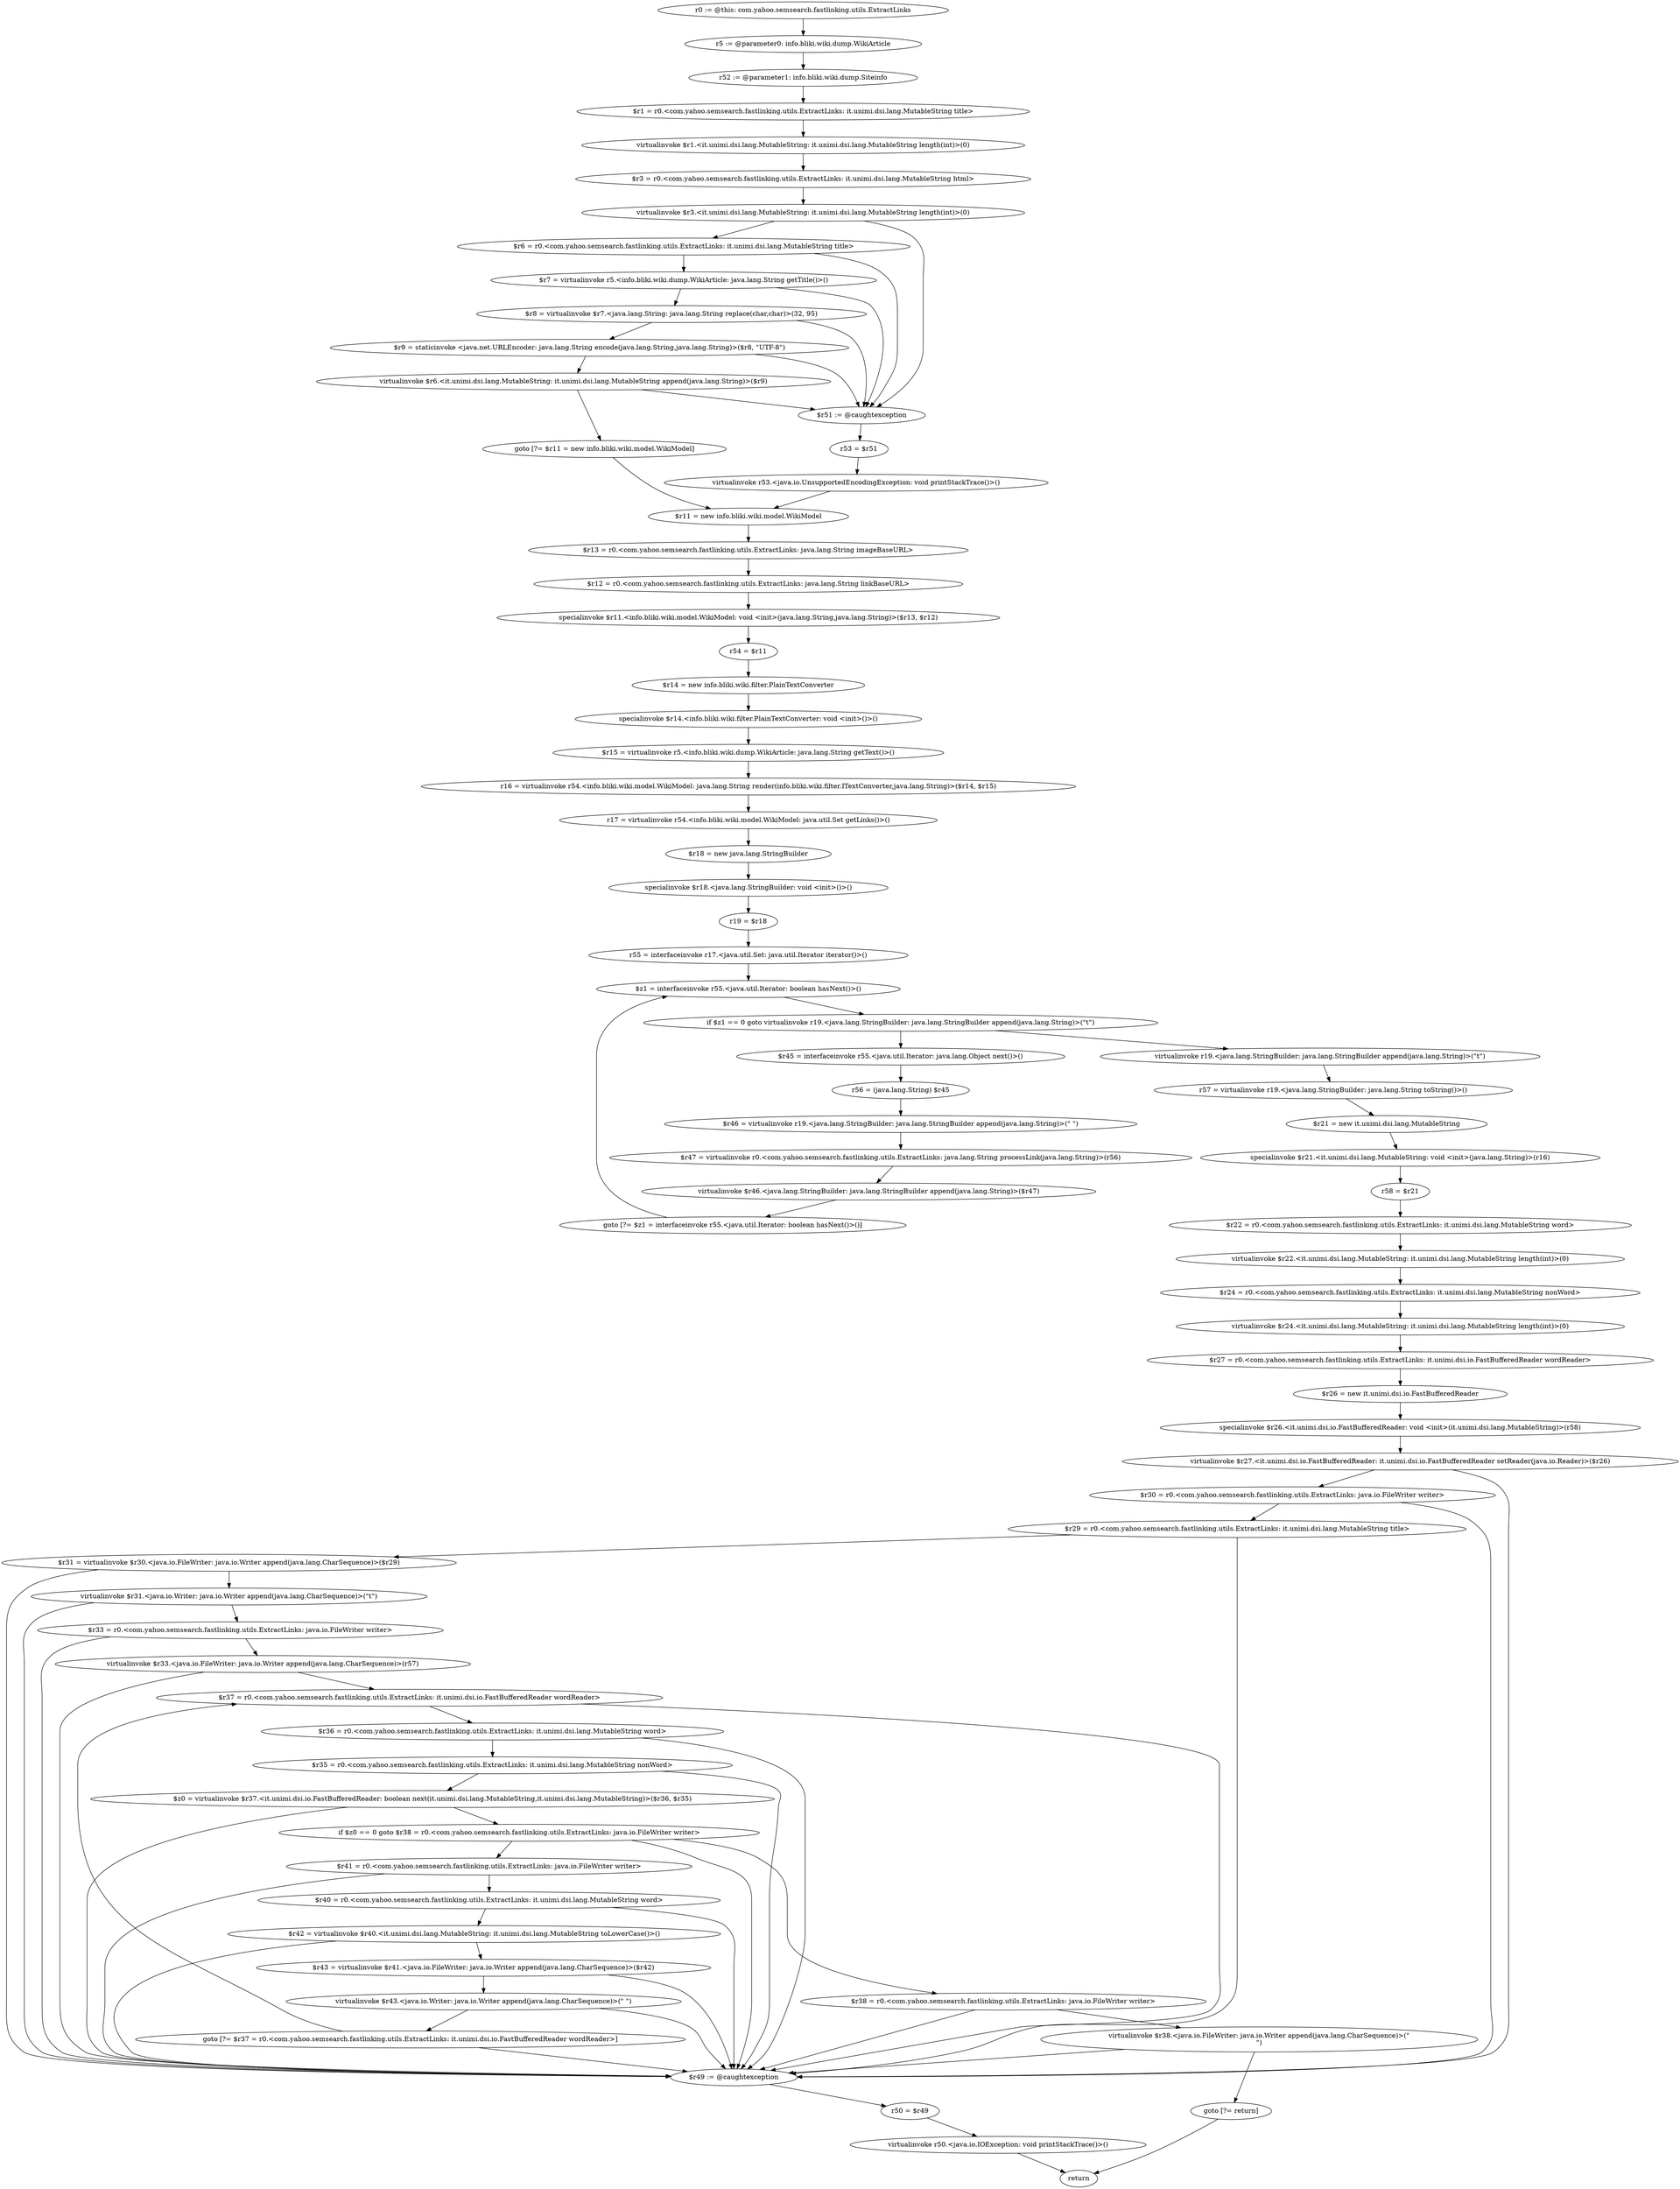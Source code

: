 digraph "unitGraph" {
    "r0 := @this: com.yahoo.semsearch.fastlinking.utils.ExtractLinks"
    "r5 := @parameter0: info.bliki.wiki.dump.WikiArticle"
    "r52 := @parameter1: info.bliki.wiki.dump.Siteinfo"
    "$r1 = r0.<com.yahoo.semsearch.fastlinking.utils.ExtractLinks: it.unimi.dsi.lang.MutableString title>"
    "virtualinvoke $r1.<it.unimi.dsi.lang.MutableString: it.unimi.dsi.lang.MutableString length(int)>(0)"
    "$r3 = r0.<com.yahoo.semsearch.fastlinking.utils.ExtractLinks: it.unimi.dsi.lang.MutableString html>"
    "virtualinvoke $r3.<it.unimi.dsi.lang.MutableString: it.unimi.dsi.lang.MutableString length(int)>(0)"
    "$r6 = r0.<com.yahoo.semsearch.fastlinking.utils.ExtractLinks: it.unimi.dsi.lang.MutableString title>"
    "$r7 = virtualinvoke r5.<info.bliki.wiki.dump.WikiArticle: java.lang.String getTitle()>()"
    "$r8 = virtualinvoke $r7.<java.lang.String: java.lang.String replace(char,char)>(32, 95)"
    "$r9 = staticinvoke <java.net.URLEncoder: java.lang.String encode(java.lang.String,java.lang.String)>($r8, \"UTF-8\")"
    "virtualinvoke $r6.<it.unimi.dsi.lang.MutableString: it.unimi.dsi.lang.MutableString append(java.lang.String)>($r9)"
    "goto [?= $r11 = new info.bliki.wiki.model.WikiModel]"
    "$r51 := @caughtexception"
    "r53 = $r51"
    "virtualinvoke r53.<java.io.UnsupportedEncodingException: void printStackTrace()>()"
    "$r11 = new info.bliki.wiki.model.WikiModel"
    "$r13 = r0.<com.yahoo.semsearch.fastlinking.utils.ExtractLinks: java.lang.String imageBaseURL>"
    "$r12 = r0.<com.yahoo.semsearch.fastlinking.utils.ExtractLinks: java.lang.String linkBaseURL>"
    "specialinvoke $r11.<info.bliki.wiki.model.WikiModel: void <init>(java.lang.String,java.lang.String)>($r13, $r12)"
    "r54 = $r11"
    "$r14 = new info.bliki.wiki.filter.PlainTextConverter"
    "specialinvoke $r14.<info.bliki.wiki.filter.PlainTextConverter: void <init>()>()"
    "$r15 = virtualinvoke r5.<info.bliki.wiki.dump.WikiArticle: java.lang.String getText()>()"
    "r16 = virtualinvoke r54.<info.bliki.wiki.model.WikiModel: java.lang.String render(info.bliki.wiki.filter.ITextConverter,java.lang.String)>($r14, $r15)"
    "r17 = virtualinvoke r54.<info.bliki.wiki.model.WikiModel: java.util.Set getLinks()>()"
    "$r18 = new java.lang.StringBuilder"
    "specialinvoke $r18.<java.lang.StringBuilder: void <init>()>()"
    "r19 = $r18"
    "r55 = interfaceinvoke r17.<java.util.Set: java.util.Iterator iterator()>()"
    "$z1 = interfaceinvoke r55.<java.util.Iterator: boolean hasNext()>()"
    "if $z1 == 0 goto virtualinvoke r19.<java.lang.StringBuilder: java.lang.StringBuilder append(java.lang.String)>(\"\t\")"
    "$r45 = interfaceinvoke r55.<java.util.Iterator: java.lang.Object next()>()"
    "r56 = (java.lang.String) $r45"
    "$r46 = virtualinvoke r19.<java.lang.StringBuilder: java.lang.StringBuilder append(java.lang.String)>(\" \")"
    "$r47 = virtualinvoke r0.<com.yahoo.semsearch.fastlinking.utils.ExtractLinks: java.lang.String processLink(java.lang.String)>(r56)"
    "virtualinvoke $r46.<java.lang.StringBuilder: java.lang.StringBuilder append(java.lang.String)>($r47)"
    "goto [?= $z1 = interfaceinvoke r55.<java.util.Iterator: boolean hasNext()>()]"
    "virtualinvoke r19.<java.lang.StringBuilder: java.lang.StringBuilder append(java.lang.String)>(\"\t\")"
    "r57 = virtualinvoke r19.<java.lang.StringBuilder: java.lang.String toString()>()"
    "$r21 = new it.unimi.dsi.lang.MutableString"
    "specialinvoke $r21.<it.unimi.dsi.lang.MutableString: void <init>(java.lang.String)>(r16)"
    "r58 = $r21"
    "$r22 = r0.<com.yahoo.semsearch.fastlinking.utils.ExtractLinks: it.unimi.dsi.lang.MutableString word>"
    "virtualinvoke $r22.<it.unimi.dsi.lang.MutableString: it.unimi.dsi.lang.MutableString length(int)>(0)"
    "$r24 = r0.<com.yahoo.semsearch.fastlinking.utils.ExtractLinks: it.unimi.dsi.lang.MutableString nonWord>"
    "virtualinvoke $r24.<it.unimi.dsi.lang.MutableString: it.unimi.dsi.lang.MutableString length(int)>(0)"
    "$r27 = r0.<com.yahoo.semsearch.fastlinking.utils.ExtractLinks: it.unimi.dsi.io.FastBufferedReader wordReader>"
    "$r26 = new it.unimi.dsi.io.FastBufferedReader"
    "specialinvoke $r26.<it.unimi.dsi.io.FastBufferedReader: void <init>(it.unimi.dsi.lang.MutableString)>(r58)"
    "virtualinvoke $r27.<it.unimi.dsi.io.FastBufferedReader: it.unimi.dsi.io.FastBufferedReader setReader(java.io.Reader)>($r26)"
    "$r30 = r0.<com.yahoo.semsearch.fastlinking.utils.ExtractLinks: java.io.FileWriter writer>"
    "$r29 = r0.<com.yahoo.semsearch.fastlinking.utils.ExtractLinks: it.unimi.dsi.lang.MutableString title>"
    "$r31 = virtualinvoke $r30.<java.io.FileWriter: java.io.Writer append(java.lang.CharSequence)>($r29)"
    "virtualinvoke $r31.<java.io.Writer: java.io.Writer append(java.lang.CharSequence)>(\"\t\")"
    "$r33 = r0.<com.yahoo.semsearch.fastlinking.utils.ExtractLinks: java.io.FileWriter writer>"
    "virtualinvoke $r33.<java.io.FileWriter: java.io.Writer append(java.lang.CharSequence)>(r57)"
    "$r37 = r0.<com.yahoo.semsearch.fastlinking.utils.ExtractLinks: it.unimi.dsi.io.FastBufferedReader wordReader>"
    "$r36 = r0.<com.yahoo.semsearch.fastlinking.utils.ExtractLinks: it.unimi.dsi.lang.MutableString word>"
    "$r35 = r0.<com.yahoo.semsearch.fastlinking.utils.ExtractLinks: it.unimi.dsi.lang.MutableString nonWord>"
    "$z0 = virtualinvoke $r37.<it.unimi.dsi.io.FastBufferedReader: boolean next(it.unimi.dsi.lang.MutableString,it.unimi.dsi.lang.MutableString)>($r36, $r35)"
    "if $z0 == 0 goto $r38 = r0.<com.yahoo.semsearch.fastlinking.utils.ExtractLinks: java.io.FileWriter writer>"
    "$r41 = r0.<com.yahoo.semsearch.fastlinking.utils.ExtractLinks: java.io.FileWriter writer>"
    "$r40 = r0.<com.yahoo.semsearch.fastlinking.utils.ExtractLinks: it.unimi.dsi.lang.MutableString word>"
    "$r42 = virtualinvoke $r40.<it.unimi.dsi.lang.MutableString: it.unimi.dsi.lang.MutableString toLowerCase()>()"
    "$r43 = virtualinvoke $r41.<java.io.FileWriter: java.io.Writer append(java.lang.CharSequence)>($r42)"
    "virtualinvoke $r43.<java.io.Writer: java.io.Writer append(java.lang.CharSequence)>(\" \")"
    "goto [?= $r37 = r0.<com.yahoo.semsearch.fastlinking.utils.ExtractLinks: it.unimi.dsi.io.FastBufferedReader wordReader>]"
    "$r38 = r0.<com.yahoo.semsearch.fastlinking.utils.ExtractLinks: java.io.FileWriter writer>"
    "virtualinvoke $r38.<java.io.FileWriter: java.io.Writer append(java.lang.CharSequence)>(\"\n\")"
    "goto [?= return]"
    "$r49 := @caughtexception"
    "r50 = $r49"
    "virtualinvoke r50.<java.io.IOException: void printStackTrace()>()"
    "return"
    "r0 := @this: com.yahoo.semsearch.fastlinking.utils.ExtractLinks"->"r5 := @parameter0: info.bliki.wiki.dump.WikiArticle";
    "r5 := @parameter0: info.bliki.wiki.dump.WikiArticle"->"r52 := @parameter1: info.bliki.wiki.dump.Siteinfo";
    "r52 := @parameter1: info.bliki.wiki.dump.Siteinfo"->"$r1 = r0.<com.yahoo.semsearch.fastlinking.utils.ExtractLinks: it.unimi.dsi.lang.MutableString title>";
    "$r1 = r0.<com.yahoo.semsearch.fastlinking.utils.ExtractLinks: it.unimi.dsi.lang.MutableString title>"->"virtualinvoke $r1.<it.unimi.dsi.lang.MutableString: it.unimi.dsi.lang.MutableString length(int)>(0)";
    "virtualinvoke $r1.<it.unimi.dsi.lang.MutableString: it.unimi.dsi.lang.MutableString length(int)>(0)"->"$r3 = r0.<com.yahoo.semsearch.fastlinking.utils.ExtractLinks: it.unimi.dsi.lang.MutableString html>";
    "$r3 = r0.<com.yahoo.semsearch.fastlinking.utils.ExtractLinks: it.unimi.dsi.lang.MutableString html>"->"virtualinvoke $r3.<it.unimi.dsi.lang.MutableString: it.unimi.dsi.lang.MutableString length(int)>(0)";
    "virtualinvoke $r3.<it.unimi.dsi.lang.MutableString: it.unimi.dsi.lang.MutableString length(int)>(0)"->"$r6 = r0.<com.yahoo.semsearch.fastlinking.utils.ExtractLinks: it.unimi.dsi.lang.MutableString title>";
    "virtualinvoke $r3.<it.unimi.dsi.lang.MutableString: it.unimi.dsi.lang.MutableString length(int)>(0)"->"$r51 := @caughtexception";
    "$r6 = r0.<com.yahoo.semsearch.fastlinking.utils.ExtractLinks: it.unimi.dsi.lang.MutableString title>"->"$r7 = virtualinvoke r5.<info.bliki.wiki.dump.WikiArticle: java.lang.String getTitle()>()";
    "$r6 = r0.<com.yahoo.semsearch.fastlinking.utils.ExtractLinks: it.unimi.dsi.lang.MutableString title>"->"$r51 := @caughtexception";
    "$r7 = virtualinvoke r5.<info.bliki.wiki.dump.WikiArticle: java.lang.String getTitle()>()"->"$r8 = virtualinvoke $r7.<java.lang.String: java.lang.String replace(char,char)>(32, 95)";
    "$r7 = virtualinvoke r5.<info.bliki.wiki.dump.WikiArticle: java.lang.String getTitle()>()"->"$r51 := @caughtexception";
    "$r8 = virtualinvoke $r7.<java.lang.String: java.lang.String replace(char,char)>(32, 95)"->"$r9 = staticinvoke <java.net.URLEncoder: java.lang.String encode(java.lang.String,java.lang.String)>($r8, \"UTF-8\")";
    "$r8 = virtualinvoke $r7.<java.lang.String: java.lang.String replace(char,char)>(32, 95)"->"$r51 := @caughtexception";
    "$r9 = staticinvoke <java.net.URLEncoder: java.lang.String encode(java.lang.String,java.lang.String)>($r8, \"UTF-8\")"->"virtualinvoke $r6.<it.unimi.dsi.lang.MutableString: it.unimi.dsi.lang.MutableString append(java.lang.String)>($r9)";
    "$r9 = staticinvoke <java.net.URLEncoder: java.lang.String encode(java.lang.String,java.lang.String)>($r8, \"UTF-8\")"->"$r51 := @caughtexception";
    "virtualinvoke $r6.<it.unimi.dsi.lang.MutableString: it.unimi.dsi.lang.MutableString append(java.lang.String)>($r9)"->"goto [?= $r11 = new info.bliki.wiki.model.WikiModel]";
    "virtualinvoke $r6.<it.unimi.dsi.lang.MutableString: it.unimi.dsi.lang.MutableString append(java.lang.String)>($r9)"->"$r51 := @caughtexception";
    "goto [?= $r11 = new info.bliki.wiki.model.WikiModel]"->"$r11 = new info.bliki.wiki.model.WikiModel";
    "$r51 := @caughtexception"->"r53 = $r51";
    "r53 = $r51"->"virtualinvoke r53.<java.io.UnsupportedEncodingException: void printStackTrace()>()";
    "virtualinvoke r53.<java.io.UnsupportedEncodingException: void printStackTrace()>()"->"$r11 = new info.bliki.wiki.model.WikiModel";
    "$r11 = new info.bliki.wiki.model.WikiModel"->"$r13 = r0.<com.yahoo.semsearch.fastlinking.utils.ExtractLinks: java.lang.String imageBaseURL>";
    "$r13 = r0.<com.yahoo.semsearch.fastlinking.utils.ExtractLinks: java.lang.String imageBaseURL>"->"$r12 = r0.<com.yahoo.semsearch.fastlinking.utils.ExtractLinks: java.lang.String linkBaseURL>";
    "$r12 = r0.<com.yahoo.semsearch.fastlinking.utils.ExtractLinks: java.lang.String linkBaseURL>"->"specialinvoke $r11.<info.bliki.wiki.model.WikiModel: void <init>(java.lang.String,java.lang.String)>($r13, $r12)";
    "specialinvoke $r11.<info.bliki.wiki.model.WikiModel: void <init>(java.lang.String,java.lang.String)>($r13, $r12)"->"r54 = $r11";
    "r54 = $r11"->"$r14 = new info.bliki.wiki.filter.PlainTextConverter";
    "$r14 = new info.bliki.wiki.filter.PlainTextConverter"->"specialinvoke $r14.<info.bliki.wiki.filter.PlainTextConverter: void <init>()>()";
    "specialinvoke $r14.<info.bliki.wiki.filter.PlainTextConverter: void <init>()>()"->"$r15 = virtualinvoke r5.<info.bliki.wiki.dump.WikiArticle: java.lang.String getText()>()";
    "$r15 = virtualinvoke r5.<info.bliki.wiki.dump.WikiArticle: java.lang.String getText()>()"->"r16 = virtualinvoke r54.<info.bliki.wiki.model.WikiModel: java.lang.String render(info.bliki.wiki.filter.ITextConverter,java.lang.String)>($r14, $r15)";
    "r16 = virtualinvoke r54.<info.bliki.wiki.model.WikiModel: java.lang.String render(info.bliki.wiki.filter.ITextConverter,java.lang.String)>($r14, $r15)"->"r17 = virtualinvoke r54.<info.bliki.wiki.model.WikiModel: java.util.Set getLinks()>()";
    "r17 = virtualinvoke r54.<info.bliki.wiki.model.WikiModel: java.util.Set getLinks()>()"->"$r18 = new java.lang.StringBuilder";
    "$r18 = new java.lang.StringBuilder"->"specialinvoke $r18.<java.lang.StringBuilder: void <init>()>()";
    "specialinvoke $r18.<java.lang.StringBuilder: void <init>()>()"->"r19 = $r18";
    "r19 = $r18"->"r55 = interfaceinvoke r17.<java.util.Set: java.util.Iterator iterator()>()";
    "r55 = interfaceinvoke r17.<java.util.Set: java.util.Iterator iterator()>()"->"$z1 = interfaceinvoke r55.<java.util.Iterator: boolean hasNext()>()";
    "$z1 = interfaceinvoke r55.<java.util.Iterator: boolean hasNext()>()"->"if $z1 == 0 goto virtualinvoke r19.<java.lang.StringBuilder: java.lang.StringBuilder append(java.lang.String)>(\"\t\")";
    "if $z1 == 0 goto virtualinvoke r19.<java.lang.StringBuilder: java.lang.StringBuilder append(java.lang.String)>(\"\t\")"->"$r45 = interfaceinvoke r55.<java.util.Iterator: java.lang.Object next()>()";
    "if $z1 == 0 goto virtualinvoke r19.<java.lang.StringBuilder: java.lang.StringBuilder append(java.lang.String)>(\"\t\")"->"virtualinvoke r19.<java.lang.StringBuilder: java.lang.StringBuilder append(java.lang.String)>(\"\t\")";
    "$r45 = interfaceinvoke r55.<java.util.Iterator: java.lang.Object next()>()"->"r56 = (java.lang.String) $r45";
    "r56 = (java.lang.String) $r45"->"$r46 = virtualinvoke r19.<java.lang.StringBuilder: java.lang.StringBuilder append(java.lang.String)>(\" \")";
    "$r46 = virtualinvoke r19.<java.lang.StringBuilder: java.lang.StringBuilder append(java.lang.String)>(\" \")"->"$r47 = virtualinvoke r0.<com.yahoo.semsearch.fastlinking.utils.ExtractLinks: java.lang.String processLink(java.lang.String)>(r56)";
    "$r47 = virtualinvoke r0.<com.yahoo.semsearch.fastlinking.utils.ExtractLinks: java.lang.String processLink(java.lang.String)>(r56)"->"virtualinvoke $r46.<java.lang.StringBuilder: java.lang.StringBuilder append(java.lang.String)>($r47)";
    "virtualinvoke $r46.<java.lang.StringBuilder: java.lang.StringBuilder append(java.lang.String)>($r47)"->"goto [?= $z1 = interfaceinvoke r55.<java.util.Iterator: boolean hasNext()>()]";
    "goto [?= $z1 = interfaceinvoke r55.<java.util.Iterator: boolean hasNext()>()]"->"$z1 = interfaceinvoke r55.<java.util.Iterator: boolean hasNext()>()";
    "virtualinvoke r19.<java.lang.StringBuilder: java.lang.StringBuilder append(java.lang.String)>(\"\t\")"->"r57 = virtualinvoke r19.<java.lang.StringBuilder: java.lang.String toString()>()";
    "r57 = virtualinvoke r19.<java.lang.StringBuilder: java.lang.String toString()>()"->"$r21 = new it.unimi.dsi.lang.MutableString";
    "$r21 = new it.unimi.dsi.lang.MutableString"->"specialinvoke $r21.<it.unimi.dsi.lang.MutableString: void <init>(java.lang.String)>(r16)";
    "specialinvoke $r21.<it.unimi.dsi.lang.MutableString: void <init>(java.lang.String)>(r16)"->"r58 = $r21";
    "r58 = $r21"->"$r22 = r0.<com.yahoo.semsearch.fastlinking.utils.ExtractLinks: it.unimi.dsi.lang.MutableString word>";
    "$r22 = r0.<com.yahoo.semsearch.fastlinking.utils.ExtractLinks: it.unimi.dsi.lang.MutableString word>"->"virtualinvoke $r22.<it.unimi.dsi.lang.MutableString: it.unimi.dsi.lang.MutableString length(int)>(0)";
    "virtualinvoke $r22.<it.unimi.dsi.lang.MutableString: it.unimi.dsi.lang.MutableString length(int)>(0)"->"$r24 = r0.<com.yahoo.semsearch.fastlinking.utils.ExtractLinks: it.unimi.dsi.lang.MutableString nonWord>";
    "$r24 = r0.<com.yahoo.semsearch.fastlinking.utils.ExtractLinks: it.unimi.dsi.lang.MutableString nonWord>"->"virtualinvoke $r24.<it.unimi.dsi.lang.MutableString: it.unimi.dsi.lang.MutableString length(int)>(0)";
    "virtualinvoke $r24.<it.unimi.dsi.lang.MutableString: it.unimi.dsi.lang.MutableString length(int)>(0)"->"$r27 = r0.<com.yahoo.semsearch.fastlinking.utils.ExtractLinks: it.unimi.dsi.io.FastBufferedReader wordReader>";
    "$r27 = r0.<com.yahoo.semsearch.fastlinking.utils.ExtractLinks: it.unimi.dsi.io.FastBufferedReader wordReader>"->"$r26 = new it.unimi.dsi.io.FastBufferedReader";
    "$r26 = new it.unimi.dsi.io.FastBufferedReader"->"specialinvoke $r26.<it.unimi.dsi.io.FastBufferedReader: void <init>(it.unimi.dsi.lang.MutableString)>(r58)";
    "specialinvoke $r26.<it.unimi.dsi.io.FastBufferedReader: void <init>(it.unimi.dsi.lang.MutableString)>(r58)"->"virtualinvoke $r27.<it.unimi.dsi.io.FastBufferedReader: it.unimi.dsi.io.FastBufferedReader setReader(java.io.Reader)>($r26)";
    "virtualinvoke $r27.<it.unimi.dsi.io.FastBufferedReader: it.unimi.dsi.io.FastBufferedReader setReader(java.io.Reader)>($r26)"->"$r30 = r0.<com.yahoo.semsearch.fastlinking.utils.ExtractLinks: java.io.FileWriter writer>";
    "virtualinvoke $r27.<it.unimi.dsi.io.FastBufferedReader: it.unimi.dsi.io.FastBufferedReader setReader(java.io.Reader)>($r26)"->"$r49 := @caughtexception";
    "$r30 = r0.<com.yahoo.semsearch.fastlinking.utils.ExtractLinks: java.io.FileWriter writer>"->"$r29 = r0.<com.yahoo.semsearch.fastlinking.utils.ExtractLinks: it.unimi.dsi.lang.MutableString title>";
    "$r30 = r0.<com.yahoo.semsearch.fastlinking.utils.ExtractLinks: java.io.FileWriter writer>"->"$r49 := @caughtexception";
    "$r29 = r0.<com.yahoo.semsearch.fastlinking.utils.ExtractLinks: it.unimi.dsi.lang.MutableString title>"->"$r31 = virtualinvoke $r30.<java.io.FileWriter: java.io.Writer append(java.lang.CharSequence)>($r29)";
    "$r29 = r0.<com.yahoo.semsearch.fastlinking.utils.ExtractLinks: it.unimi.dsi.lang.MutableString title>"->"$r49 := @caughtexception";
    "$r31 = virtualinvoke $r30.<java.io.FileWriter: java.io.Writer append(java.lang.CharSequence)>($r29)"->"virtualinvoke $r31.<java.io.Writer: java.io.Writer append(java.lang.CharSequence)>(\"\t\")";
    "$r31 = virtualinvoke $r30.<java.io.FileWriter: java.io.Writer append(java.lang.CharSequence)>($r29)"->"$r49 := @caughtexception";
    "virtualinvoke $r31.<java.io.Writer: java.io.Writer append(java.lang.CharSequence)>(\"\t\")"->"$r33 = r0.<com.yahoo.semsearch.fastlinking.utils.ExtractLinks: java.io.FileWriter writer>";
    "virtualinvoke $r31.<java.io.Writer: java.io.Writer append(java.lang.CharSequence)>(\"\t\")"->"$r49 := @caughtexception";
    "$r33 = r0.<com.yahoo.semsearch.fastlinking.utils.ExtractLinks: java.io.FileWriter writer>"->"virtualinvoke $r33.<java.io.FileWriter: java.io.Writer append(java.lang.CharSequence)>(r57)";
    "$r33 = r0.<com.yahoo.semsearch.fastlinking.utils.ExtractLinks: java.io.FileWriter writer>"->"$r49 := @caughtexception";
    "virtualinvoke $r33.<java.io.FileWriter: java.io.Writer append(java.lang.CharSequence)>(r57)"->"$r37 = r0.<com.yahoo.semsearch.fastlinking.utils.ExtractLinks: it.unimi.dsi.io.FastBufferedReader wordReader>";
    "virtualinvoke $r33.<java.io.FileWriter: java.io.Writer append(java.lang.CharSequence)>(r57)"->"$r49 := @caughtexception";
    "$r37 = r0.<com.yahoo.semsearch.fastlinking.utils.ExtractLinks: it.unimi.dsi.io.FastBufferedReader wordReader>"->"$r36 = r0.<com.yahoo.semsearch.fastlinking.utils.ExtractLinks: it.unimi.dsi.lang.MutableString word>";
    "$r37 = r0.<com.yahoo.semsearch.fastlinking.utils.ExtractLinks: it.unimi.dsi.io.FastBufferedReader wordReader>"->"$r49 := @caughtexception";
    "$r36 = r0.<com.yahoo.semsearch.fastlinking.utils.ExtractLinks: it.unimi.dsi.lang.MutableString word>"->"$r35 = r0.<com.yahoo.semsearch.fastlinking.utils.ExtractLinks: it.unimi.dsi.lang.MutableString nonWord>";
    "$r36 = r0.<com.yahoo.semsearch.fastlinking.utils.ExtractLinks: it.unimi.dsi.lang.MutableString word>"->"$r49 := @caughtexception";
    "$r35 = r0.<com.yahoo.semsearch.fastlinking.utils.ExtractLinks: it.unimi.dsi.lang.MutableString nonWord>"->"$z0 = virtualinvoke $r37.<it.unimi.dsi.io.FastBufferedReader: boolean next(it.unimi.dsi.lang.MutableString,it.unimi.dsi.lang.MutableString)>($r36, $r35)";
    "$r35 = r0.<com.yahoo.semsearch.fastlinking.utils.ExtractLinks: it.unimi.dsi.lang.MutableString nonWord>"->"$r49 := @caughtexception";
    "$z0 = virtualinvoke $r37.<it.unimi.dsi.io.FastBufferedReader: boolean next(it.unimi.dsi.lang.MutableString,it.unimi.dsi.lang.MutableString)>($r36, $r35)"->"if $z0 == 0 goto $r38 = r0.<com.yahoo.semsearch.fastlinking.utils.ExtractLinks: java.io.FileWriter writer>";
    "$z0 = virtualinvoke $r37.<it.unimi.dsi.io.FastBufferedReader: boolean next(it.unimi.dsi.lang.MutableString,it.unimi.dsi.lang.MutableString)>($r36, $r35)"->"$r49 := @caughtexception";
    "if $z0 == 0 goto $r38 = r0.<com.yahoo.semsearch.fastlinking.utils.ExtractLinks: java.io.FileWriter writer>"->"$r41 = r0.<com.yahoo.semsearch.fastlinking.utils.ExtractLinks: java.io.FileWriter writer>";
    "if $z0 == 0 goto $r38 = r0.<com.yahoo.semsearch.fastlinking.utils.ExtractLinks: java.io.FileWriter writer>"->"$r38 = r0.<com.yahoo.semsearch.fastlinking.utils.ExtractLinks: java.io.FileWriter writer>";
    "if $z0 == 0 goto $r38 = r0.<com.yahoo.semsearch.fastlinking.utils.ExtractLinks: java.io.FileWriter writer>"->"$r49 := @caughtexception";
    "$r41 = r0.<com.yahoo.semsearch.fastlinking.utils.ExtractLinks: java.io.FileWriter writer>"->"$r40 = r0.<com.yahoo.semsearch.fastlinking.utils.ExtractLinks: it.unimi.dsi.lang.MutableString word>";
    "$r41 = r0.<com.yahoo.semsearch.fastlinking.utils.ExtractLinks: java.io.FileWriter writer>"->"$r49 := @caughtexception";
    "$r40 = r0.<com.yahoo.semsearch.fastlinking.utils.ExtractLinks: it.unimi.dsi.lang.MutableString word>"->"$r42 = virtualinvoke $r40.<it.unimi.dsi.lang.MutableString: it.unimi.dsi.lang.MutableString toLowerCase()>()";
    "$r40 = r0.<com.yahoo.semsearch.fastlinking.utils.ExtractLinks: it.unimi.dsi.lang.MutableString word>"->"$r49 := @caughtexception";
    "$r42 = virtualinvoke $r40.<it.unimi.dsi.lang.MutableString: it.unimi.dsi.lang.MutableString toLowerCase()>()"->"$r43 = virtualinvoke $r41.<java.io.FileWriter: java.io.Writer append(java.lang.CharSequence)>($r42)";
    "$r42 = virtualinvoke $r40.<it.unimi.dsi.lang.MutableString: it.unimi.dsi.lang.MutableString toLowerCase()>()"->"$r49 := @caughtexception";
    "$r43 = virtualinvoke $r41.<java.io.FileWriter: java.io.Writer append(java.lang.CharSequence)>($r42)"->"virtualinvoke $r43.<java.io.Writer: java.io.Writer append(java.lang.CharSequence)>(\" \")";
    "$r43 = virtualinvoke $r41.<java.io.FileWriter: java.io.Writer append(java.lang.CharSequence)>($r42)"->"$r49 := @caughtexception";
    "virtualinvoke $r43.<java.io.Writer: java.io.Writer append(java.lang.CharSequence)>(\" \")"->"goto [?= $r37 = r0.<com.yahoo.semsearch.fastlinking.utils.ExtractLinks: it.unimi.dsi.io.FastBufferedReader wordReader>]";
    "virtualinvoke $r43.<java.io.Writer: java.io.Writer append(java.lang.CharSequence)>(\" \")"->"$r49 := @caughtexception";
    "goto [?= $r37 = r0.<com.yahoo.semsearch.fastlinking.utils.ExtractLinks: it.unimi.dsi.io.FastBufferedReader wordReader>]"->"$r37 = r0.<com.yahoo.semsearch.fastlinking.utils.ExtractLinks: it.unimi.dsi.io.FastBufferedReader wordReader>";
    "goto [?= $r37 = r0.<com.yahoo.semsearch.fastlinking.utils.ExtractLinks: it.unimi.dsi.io.FastBufferedReader wordReader>]"->"$r49 := @caughtexception";
    "$r38 = r0.<com.yahoo.semsearch.fastlinking.utils.ExtractLinks: java.io.FileWriter writer>"->"virtualinvoke $r38.<java.io.FileWriter: java.io.Writer append(java.lang.CharSequence)>(\"\n\")";
    "$r38 = r0.<com.yahoo.semsearch.fastlinking.utils.ExtractLinks: java.io.FileWriter writer>"->"$r49 := @caughtexception";
    "virtualinvoke $r38.<java.io.FileWriter: java.io.Writer append(java.lang.CharSequence)>(\"\n\")"->"goto [?= return]";
    "virtualinvoke $r38.<java.io.FileWriter: java.io.Writer append(java.lang.CharSequence)>(\"\n\")"->"$r49 := @caughtexception";
    "goto [?= return]"->"return";
    "$r49 := @caughtexception"->"r50 = $r49";
    "r50 = $r49"->"virtualinvoke r50.<java.io.IOException: void printStackTrace()>()";
    "virtualinvoke r50.<java.io.IOException: void printStackTrace()>()"->"return";
}
